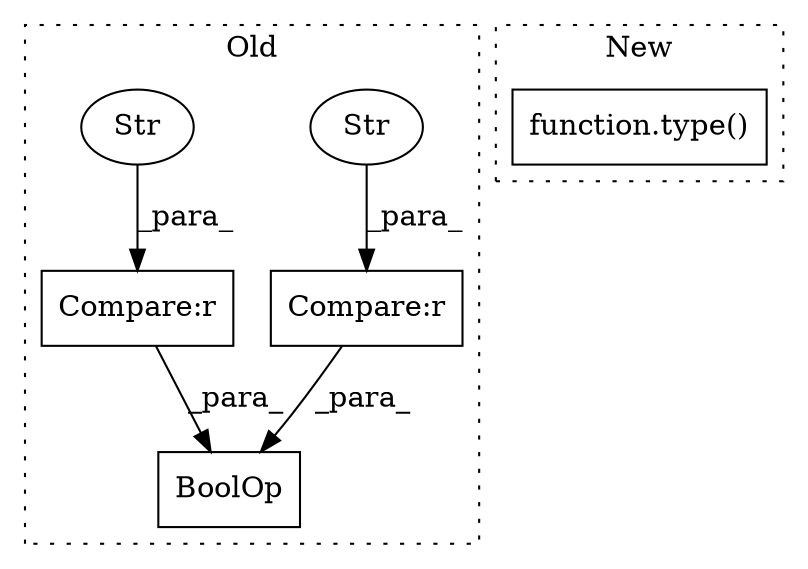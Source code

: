 digraph G {
subgraph cluster0 {
1 [label="BoolOp" a="72" s="1503" l="48" shape="box"];
3 [label="Compare:r" a="40" s="1529" l="22" shape="box"];
4 [label="Compare:r" a="40" s="1503" l="22" shape="box"];
5 [label="Str" a="66" s="1535" l="16" shape="ellipse"];
6 [label="Str" a="66" s="1509" l="16" shape="ellipse"];
label = "Old";
style="dotted";
}
subgraph cluster1 {
2 [label="function.type()" a="75" s="2335,2341" l="5,1" shape="box"];
label = "New";
style="dotted";
}
3 -> 1 [label="_para_"];
4 -> 1 [label="_para_"];
5 -> 3 [label="_para_"];
6 -> 4 [label="_para_"];
}